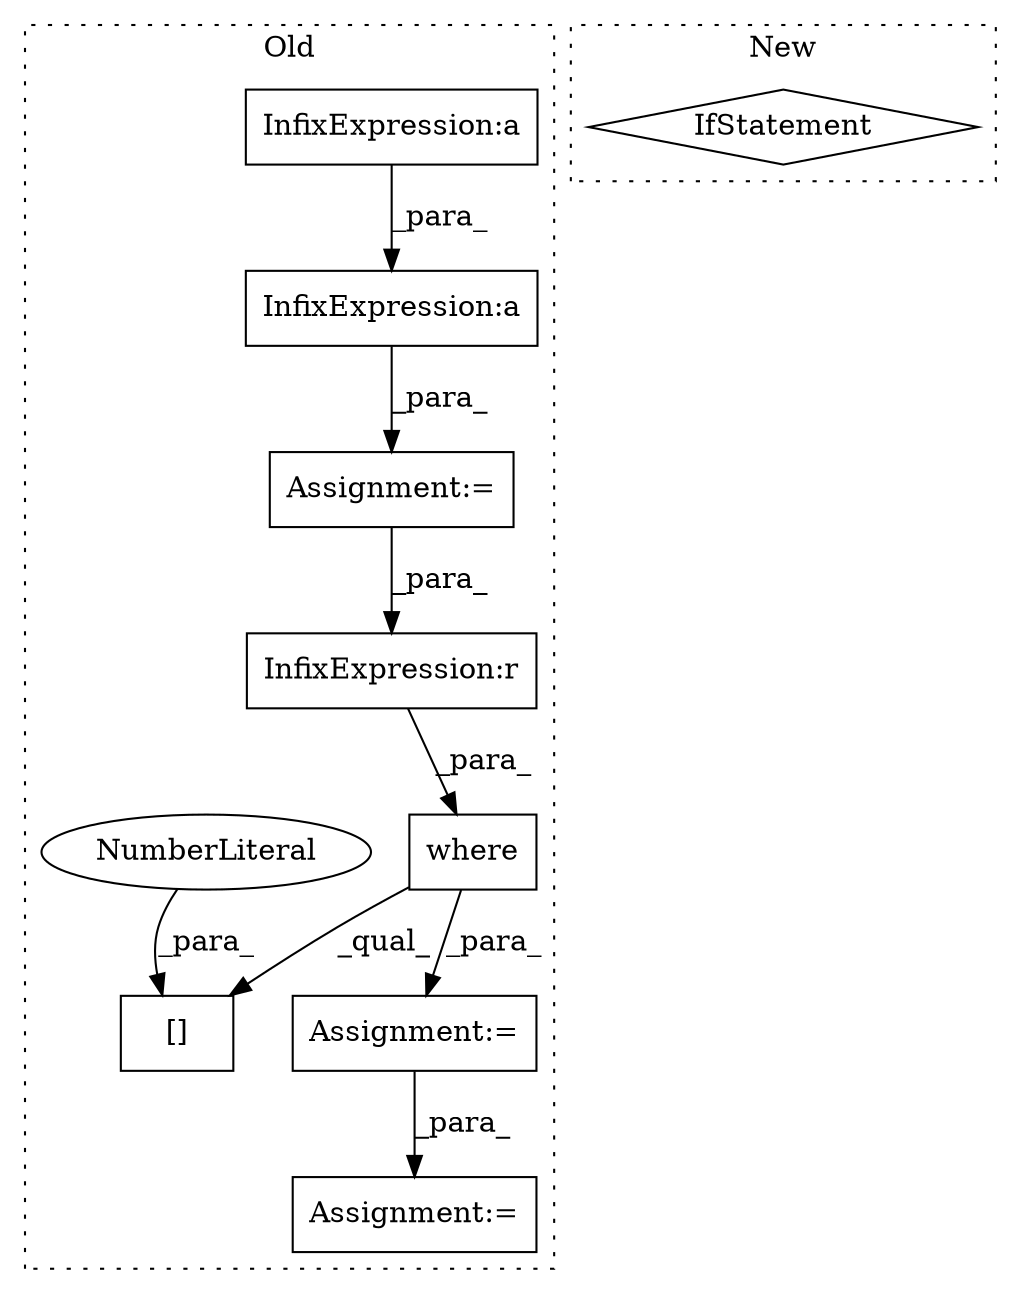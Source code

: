digraph G {
subgraph cluster0 {
1 [label="where" a="32" s="2088,2152" l="6,1" shape="box"];
3 [label="Assignment:=" a="7" s="2273" l="33" shape="box"];
4 [label="InfixExpression:r" a="27" s="2123" l="4" shape="box"];
5 [label="Assignment:=" a="7" s="1964" l="1" shape="box"];
6 [label="Assignment:=" a="7" s="2178" l="14" shape="box"];
7 [label="InfixExpression:a" a="27" s="1895" l="3" shape="box"];
8 [label="InfixExpression:a" a="27" s="1983" l="3" shape="box"];
9 [label="[]" a="2" s="2082,2155" l="72,1" shape="box"];
10 [label="NumberLiteral" a="34" s="2154" l="1" shape="ellipse"];
label = "Old";
style="dotted";
}
subgraph cluster1 {
2 [label="IfStatement" a="25" s="1731,1748" l="4,2" shape="diamond"];
label = "New";
style="dotted";
}
1 -> 3 [label="_para_"];
1 -> 9 [label="_qual_"];
3 -> 6 [label="_para_"];
4 -> 1 [label="_para_"];
5 -> 4 [label="_para_"];
7 -> 8 [label="_para_"];
8 -> 5 [label="_para_"];
10 -> 9 [label="_para_"];
}